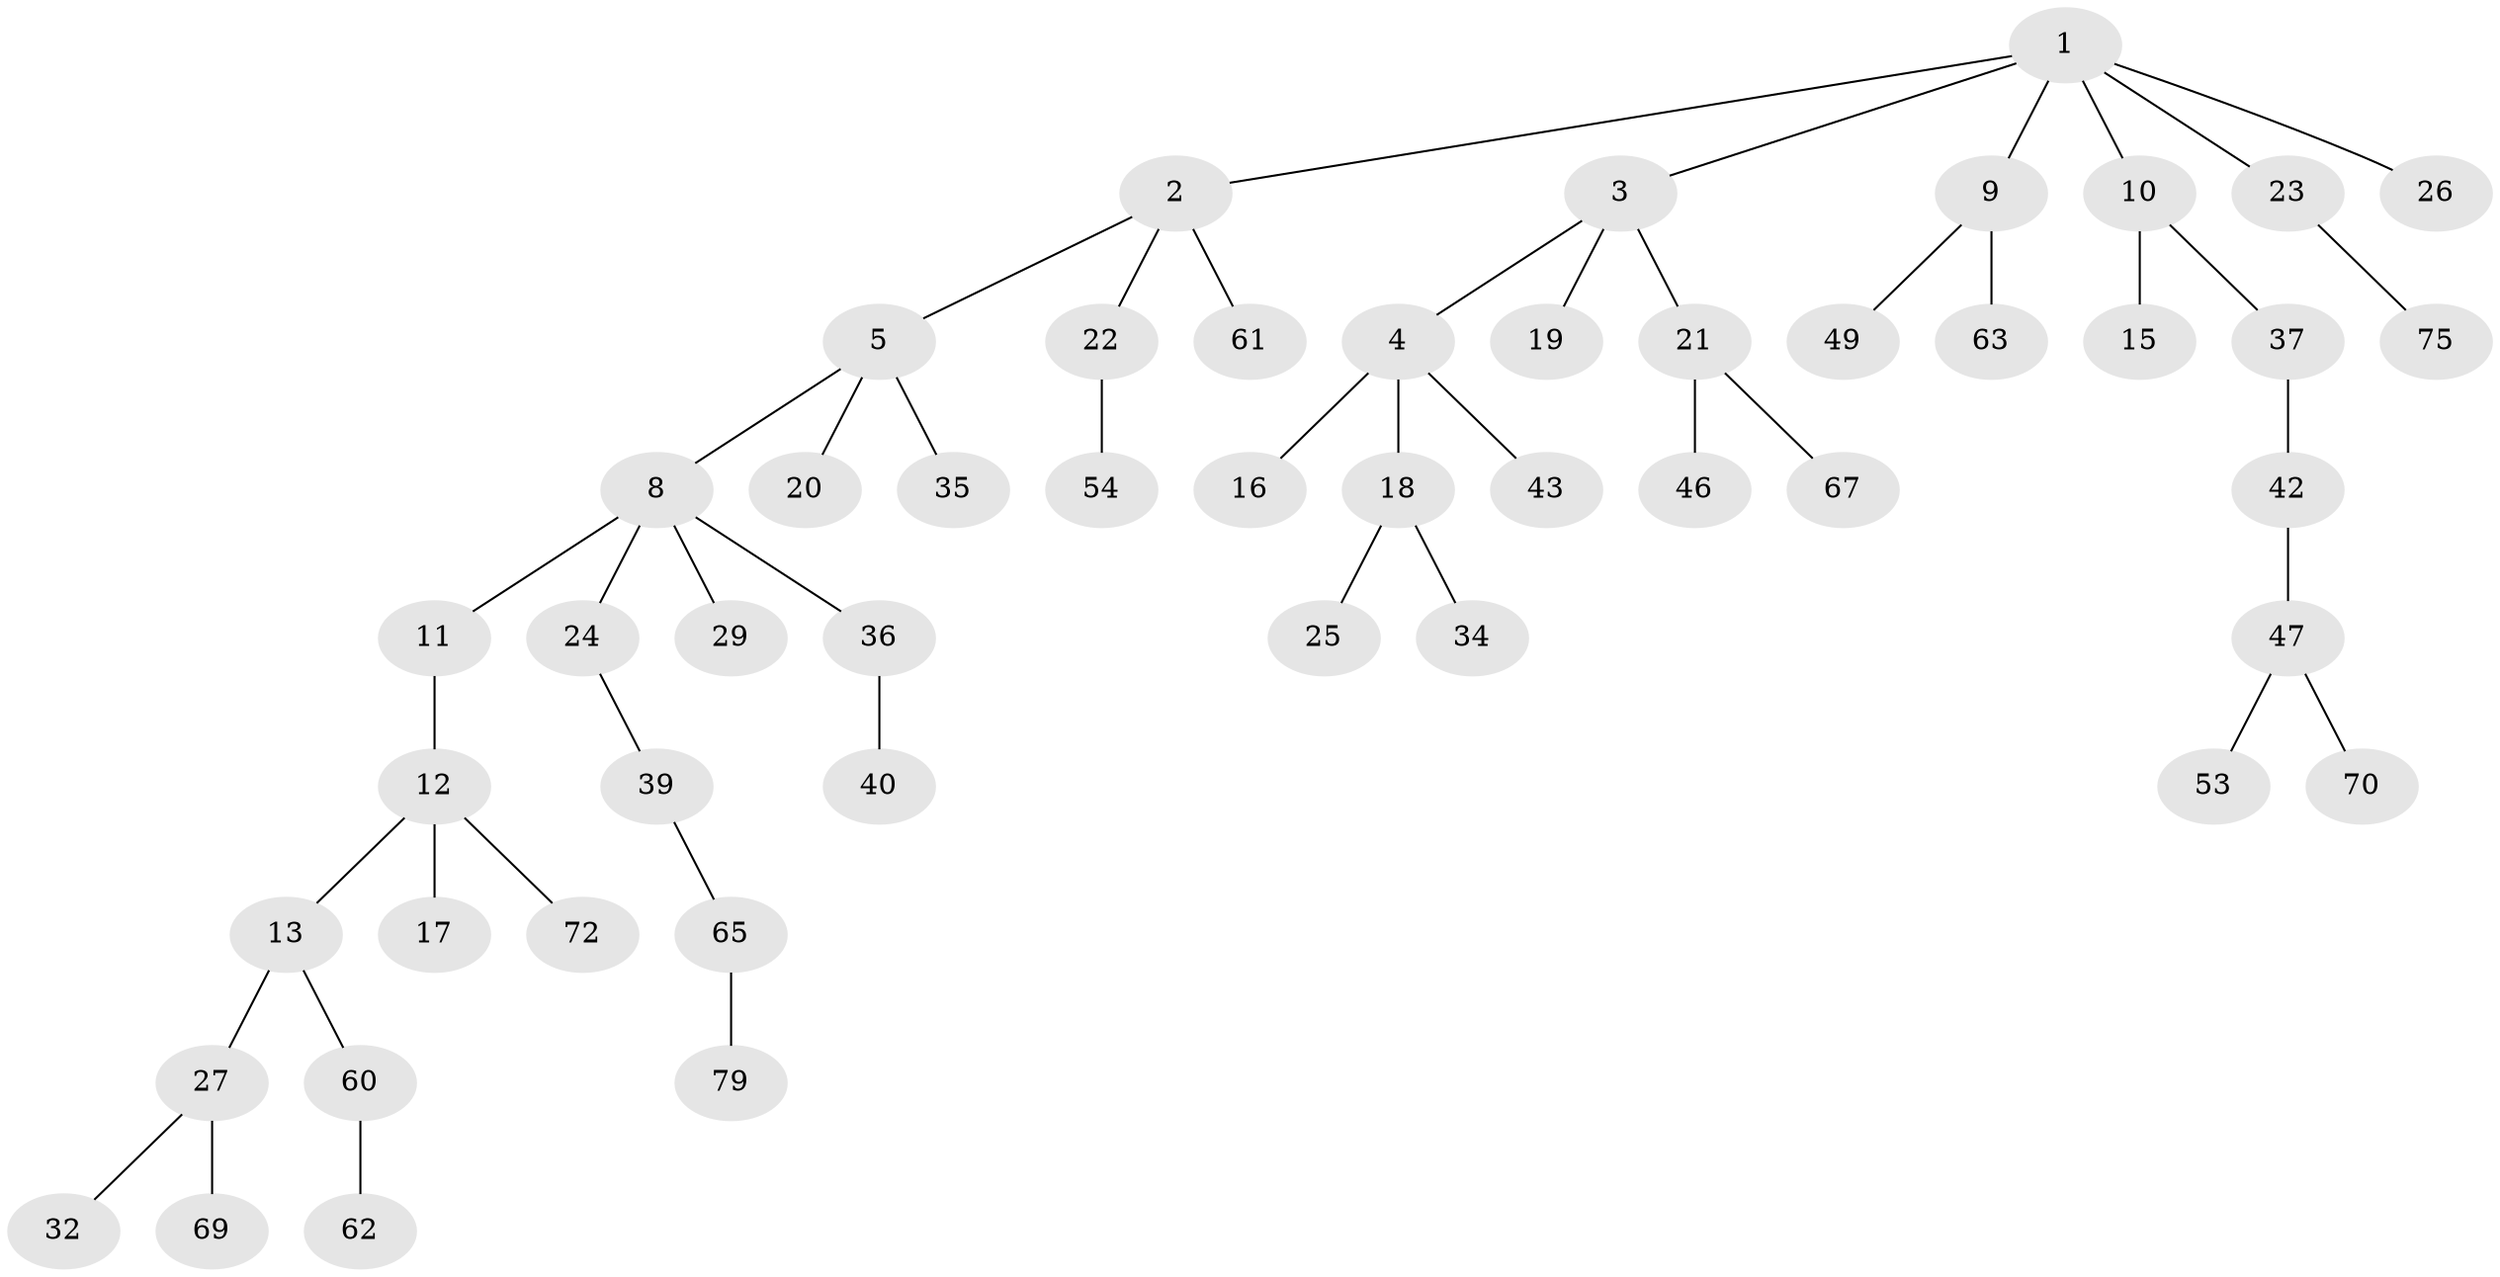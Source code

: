 // Generated by graph-tools (version 1.1) at 2025/52/02/27/25 19:52:12]
// undirected, 50 vertices, 49 edges
graph export_dot {
graph [start="1"]
  node [color=gray90,style=filled];
  1 [super="+6"];
  2 [super="+73"];
  3 [super="+14"];
  4 [super="+7"];
  5 [super="+48"];
  8 [super="+66"];
  9 [super="+30"];
  10 [super="+38"];
  11;
  12 [super="+59"];
  13 [super="+33"];
  15;
  16;
  17;
  18 [super="+28"];
  19;
  20 [super="+56"];
  21 [super="+58"];
  22 [super="+45"];
  23 [super="+44"];
  24 [super="+31"];
  25;
  26;
  27 [super="+64"];
  29 [super="+55"];
  32;
  34;
  35 [super="+50"];
  36;
  37 [super="+68"];
  39 [super="+41"];
  40;
  42;
  43 [super="+57"];
  46;
  47 [super="+52"];
  49 [super="+51"];
  53 [super="+76"];
  54 [super="+77"];
  60;
  61;
  62;
  63;
  65 [super="+78"];
  67 [super="+71"];
  69 [super="+74"];
  70;
  72;
  75;
  79;
  1 -- 2;
  1 -- 3;
  1 -- 9;
  1 -- 23;
  1 -- 10;
  1 -- 26;
  2 -- 5;
  2 -- 22;
  2 -- 61;
  3 -- 4;
  3 -- 21;
  3 -- 19;
  4 -- 18;
  4 -- 16;
  4 -- 43;
  5 -- 8;
  5 -- 20;
  5 -- 35;
  8 -- 11;
  8 -- 24;
  8 -- 29;
  8 -- 36;
  9 -- 49;
  9 -- 63;
  10 -- 15;
  10 -- 37;
  11 -- 12;
  12 -- 13;
  12 -- 17;
  12 -- 72;
  13 -- 27;
  13 -- 60;
  18 -- 25;
  18 -- 34;
  21 -- 46;
  21 -- 67;
  22 -- 54;
  23 -- 75;
  24 -- 39;
  27 -- 32;
  27 -- 69;
  36 -- 40;
  37 -- 42;
  39 -- 65;
  42 -- 47;
  47 -- 70;
  47 -- 53;
  60 -- 62;
  65 -- 79;
}
